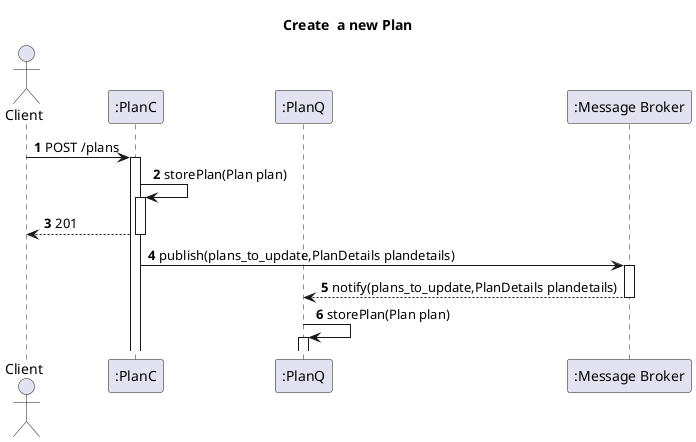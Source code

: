 @startuml
'https://plantuml.com/sequence-diagram
autoactivate on
autonumber
title  Create  a new Plan

autonumber

actor "Client" as Ac
participant ":PlanC" as Auth
participant ":PlanQ" as Serv

participant ":Message Broker" as Broker


Ac->Auth:POST /plans
Auth->Auth:storePlan(Plan plan)
Auth-->Ac:201
Auth->Broker: publish(plans_to_update,PlanDetails plandetails)
Broker-->Serv:notify(plans_to_update,PlanDetails plandetails)
Serv->Serv:storePlan(Plan plan)











@enduml
